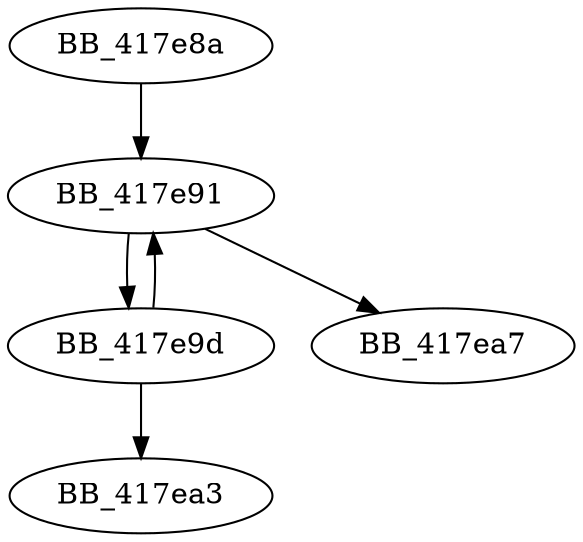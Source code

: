 DiGraph __GET_RTERRMSG{
BB_417e8a->BB_417e91
BB_417e91->BB_417e9d
BB_417e91->BB_417ea7
BB_417e9d->BB_417e91
BB_417e9d->BB_417ea3
}
